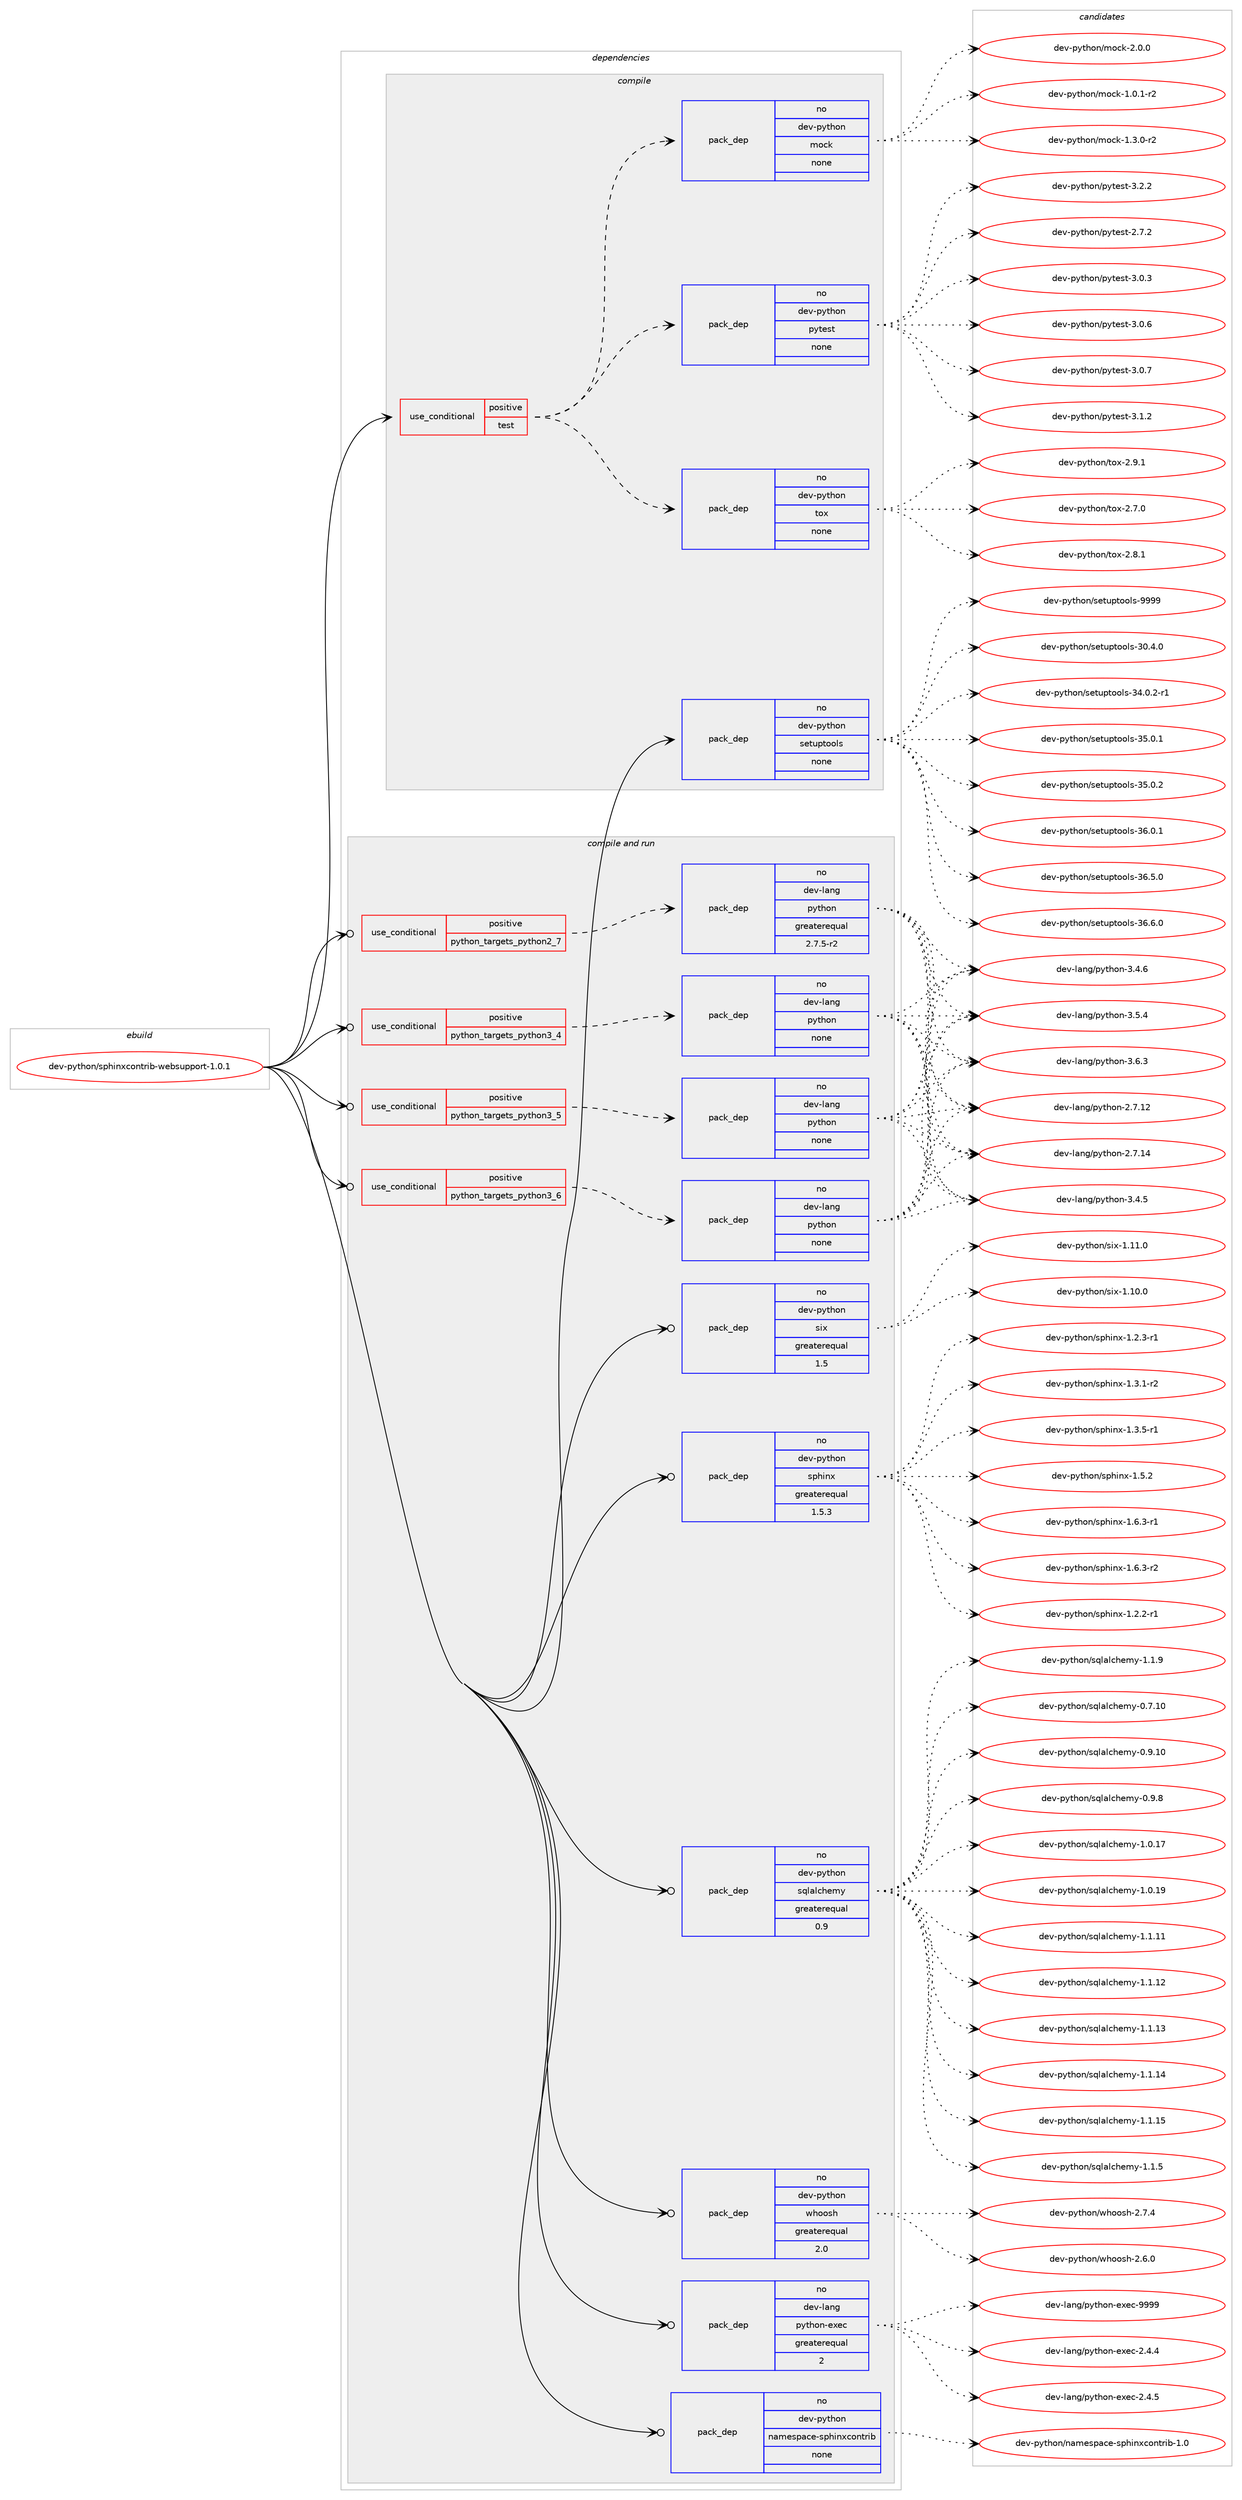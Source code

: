 digraph prolog {

# *************
# Graph options
# *************

newrank=true;
concentrate=true;
compound=true;
graph [rankdir=LR,fontname=Helvetica,fontsize=10,ranksep=1.5];#, ranksep=2.5, nodesep=0.2];
edge  [arrowhead=vee];
node  [fontname=Helvetica,fontsize=10];

# **********
# The ebuild
# **********

subgraph cluster_leftcol {
color=gray;
rank=same;
label=<<i>ebuild</i>>;
id [label="dev-python/sphinxcontrib-websupport-1.0.1", color=red, width=4, href="../dev-python/sphinxcontrib-websupport-1.0.1.svg"];
}

# ****************
# The dependencies
# ****************

subgraph cluster_midcol {
color=gray;
label=<<i>dependencies</i>>;
subgraph cluster_compile {
fillcolor="#eeeeee";
style=filled;
label=<<i>compile</i>>;
subgraph cond42117 {
dependency188647 [label=<<TABLE BORDER="0" CELLBORDER="1" CELLSPACING="0" CELLPADDING="4"><TR><TD ROWSPAN="3" CELLPADDING="10">use_conditional</TD></TR><TR><TD>positive</TD></TR><TR><TD>test</TD></TR></TABLE>>, shape=none, color=red];
subgraph pack142575 {
dependency188648 [label=<<TABLE BORDER="0" CELLBORDER="1" CELLSPACING="0" CELLPADDING="4" WIDTH="220"><TR><TD ROWSPAN="6" CELLPADDING="30">pack_dep</TD></TR><TR><TD WIDTH="110">no</TD></TR><TR><TD>dev-python</TD></TR><TR><TD>tox</TD></TR><TR><TD>none</TD></TR><TR><TD></TD></TR></TABLE>>, shape=none, color=blue];
}
dependency188647:e -> dependency188648:w [weight=20,style="dashed",arrowhead="vee"];
subgraph pack142576 {
dependency188649 [label=<<TABLE BORDER="0" CELLBORDER="1" CELLSPACING="0" CELLPADDING="4" WIDTH="220"><TR><TD ROWSPAN="6" CELLPADDING="30">pack_dep</TD></TR><TR><TD WIDTH="110">no</TD></TR><TR><TD>dev-python</TD></TR><TR><TD>pytest</TD></TR><TR><TD>none</TD></TR><TR><TD></TD></TR></TABLE>>, shape=none, color=blue];
}
dependency188647:e -> dependency188649:w [weight=20,style="dashed",arrowhead="vee"];
subgraph pack142577 {
dependency188650 [label=<<TABLE BORDER="0" CELLBORDER="1" CELLSPACING="0" CELLPADDING="4" WIDTH="220"><TR><TD ROWSPAN="6" CELLPADDING="30">pack_dep</TD></TR><TR><TD WIDTH="110">no</TD></TR><TR><TD>dev-python</TD></TR><TR><TD>mock</TD></TR><TR><TD>none</TD></TR><TR><TD></TD></TR></TABLE>>, shape=none, color=blue];
}
dependency188647:e -> dependency188650:w [weight=20,style="dashed",arrowhead="vee"];
}
id:e -> dependency188647:w [weight=20,style="solid",arrowhead="vee"];
subgraph pack142578 {
dependency188651 [label=<<TABLE BORDER="0" CELLBORDER="1" CELLSPACING="0" CELLPADDING="4" WIDTH="220"><TR><TD ROWSPAN="6" CELLPADDING="30">pack_dep</TD></TR><TR><TD WIDTH="110">no</TD></TR><TR><TD>dev-python</TD></TR><TR><TD>setuptools</TD></TR><TR><TD>none</TD></TR><TR><TD></TD></TR></TABLE>>, shape=none, color=blue];
}
id:e -> dependency188651:w [weight=20,style="solid",arrowhead="vee"];
}
subgraph cluster_compileandrun {
fillcolor="#eeeeee";
style=filled;
label=<<i>compile and run</i>>;
subgraph cond42118 {
dependency188652 [label=<<TABLE BORDER="0" CELLBORDER="1" CELLSPACING="0" CELLPADDING="4"><TR><TD ROWSPAN="3" CELLPADDING="10">use_conditional</TD></TR><TR><TD>positive</TD></TR><TR><TD>python_targets_python2_7</TD></TR></TABLE>>, shape=none, color=red];
subgraph pack142579 {
dependency188653 [label=<<TABLE BORDER="0" CELLBORDER="1" CELLSPACING="0" CELLPADDING="4" WIDTH="220"><TR><TD ROWSPAN="6" CELLPADDING="30">pack_dep</TD></TR><TR><TD WIDTH="110">no</TD></TR><TR><TD>dev-lang</TD></TR><TR><TD>python</TD></TR><TR><TD>greaterequal</TD></TR><TR><TD>2.7.5-r2</TD></TR></TABLE>>, shape=none, color=blue];
}
dependency188652:e -> dependency188653:w [weight=20,style="dashed",arrowhead="vee"];
}
id:e -> dependency188652:w [weight=20,style="solid",arrowhead="odotvee"];
subgraph cond42119 {
dependency188654 [label=<<TABLE BORDER="0" CELLBORDER="1" CELLSPACING="0" CELLPADDING="4"><TR><TD ROWSPAN="3" CELLPADDING="10">use_conditional</TD></TR><TR><TD>positive</TD></TR><TR><TD>python_targets_python3_4</TD></TR></TABLE>>, shape=none, color=red];
subgraph pack142580 {
dependency188655 [label=<<TABLE BORDER="0" CELLBORDER="1" CELLSPACING="0" CELLPADDING="4" WIDTH="220"><TR><TD ROWSPAN="6" CELLPADDING="30">pack_dep</TD></TR><TR><TD WIDTH="110">no</TD></TR><TR><TD>dev-lang</TD></TR><TR><TD>python</TD></TR><TR><TD>none</TD></TR><TR><TD></TD></TR></TABLE>>, shape=none, color=blue];
}
dependency188654:e -> dependency188655:w [weight=20,style="dashed",arrowhead="vee"];
}
id:e -> dependency188654:w [weight=20,style="solid",arrowhead="odotvee"];
subgraph cond42120 {
dependency188656 [label=<<TABLE BORDER="0" CELLBORDER="1" CELLSPACING="0" CELLPADDING="4"><TR><TD ROWSPAN="3" CELLPADDING="10">use_conditional</TD></TR><TR><TD>positive</TD></TR><TR><TD>python_targets_python3_5</TD></TR></TABLE>>, shape=none, color=red];
subgraph pack142581 {
dependency188657 [label=<<TABLE BORDER="0" CELLBORDER="1" CELLSPACING="0" CELLPADDING="4" WIDTH="220"><TR><TD ROWSPAN="6" CELLPADDING="30">pack_dep</TD></TR><TR><TD WIDTH="110">no</TD></TR><TR><TD>dev-lang</TD></TR><TR><TD>python</TD></TR><TR><TD>none</TD></TR><TR><TD></TD></TR></TABLE>>, shape=none, color=blue];
}
dependency188656:e -> dependency188657:w [weight=20,style="dashed",arrowhead="vee"];
}
id:e -> dependency188656:w [weight=20,style="solid",arrowhead="odotvee"];
subgraph cond42121 {
dependency188658 [label=<<TABLE BORDER="0" CELLBORDER="1" CELLSPACING="0" CELLPADDING="4"><TR><TD ROWSPAN="3" CELLPADDING="10">use_conditional</TD></TR><TR><TD>positive</TD></TR><TR><TD>python_targets_python3_6</TD></TR></TABLE>>, shape=none, color=red];
subgraph pack142582 {
dependency188659 [label=<<TABLE BORDER="0" CELLBORDER="1" CELLSPACING="0" CELLPADDING="4" WIDTH="220"><TR><TD ROWSPAN="6" CELLPADDING="30">pack_dep</TD></TR><TR><TD WIDTH="110">no</TD></TR><TR><TD>dev-lang</TD></TR><TR><TD>python</TD></TR><TR><TD>none</TD></TR><TR><TD></TD></TR></TABLE>>, shape=none, color=blue];
}
dependency188658:e -> dependency188659:w [weight=20,style="dashed",arrowhead="vee"];
}
id:e -> dependency188658:w [weight=20,style="solid",arrowhead="odotvee"];
subgraph pack142583 {
dependency188660 [label=<<TABLE BORDER="0" CELLBORDER="1" CELLSPACING="0" CELLPADDING="4" WIDTH="220"><TR><TD ROWSPAN="6" CELLPADDING="30">pack_dep</TD></TR><TR><TD WIDTH="110">no</TD></TR><TR><TD>dev-lang</TD></TR><TR><TD>python-exec</TD></TR><TR><TD>greaterequal</TD></TR><TR><TD>2</TD></TR></TABLE>>, shape=none, color=blue];
}
id:e -> dependency188660:w [weight=20,style="solid",arrowhead="odotvee"];
subgraph pack142584 {
dependency188661 [label=<<TABLE BORDER="0" CELLBORDER="1" CELLSPACING="0" CELLPADDING="4" WIDTH="220"><TR><TD ROWSPAN="6" CELLPADDING="30">pack_dep</TD></TR><TR><TD WIDTH="110">no</TD></TR><TR><TD>dev-python</TD></TR><TR><TD>namespace-sphinxcontrib</TD></TR><TR><TD>none</TD></TR><TR><TD></TD></TR></TABLE>>, shape=none, color=blue];
}
id:e -> dependency188661:w [weight=20,style="solid",arrowhead="odotvee"];
subgraph pack142585 {
dependency188662 [label=<<TABLE BORDER="0" CELLBORDER="1" CELLSPACING="0" CELLPADDING="4" WIDTH="220"><TR><TD ROWSPAN="6" CELLPADDING="30">pack_dep</TD></TR><TR><TD WIDTH="110">no</TD></TR><TR><TD>dev-python</TD></TR><TR><TD>six</TD></TR><TR><TD>greaterequal</TD></TR><TR><TD>1.5</TD></TR></TABLE>>, shape=none, color=blue];
}
id:e -> dependency188662:w [weight=20,style="solid",arrowhead="odotvee"];
subgraph pack142586 {
dependency188663 [label=<<TABLE BORDER="0" CELLBORDER="1" CELLSPACING="0" CELLPADDING="4" WIDTH="220"><TR><TD ROWSPAN="6" CELLPADDING="30">pack_dep</TD></TR><TR><TD WIDTH="110">no</TD></TR><TR><TD>dev-python</TD></TR><TR><TD>sphinx</TD></TR><TR><TD>greaterequal</TD></TR><TR><TD>1.5.3</TD></TR></TABLE>>, shape=none, color=blue];
}
id:e -> dependency188663:w [weight=20,style="solid",arrowhead="odotvee"];
subgraph pack142587 {
dependency188664 [label=<<TABLE BORDER="0" CELLBORDER="1" CELLSPACING="0" CELLPADDING="4" WIDTH="220"><TR><TD ROWSPAN="6" CELLPADDING="30">pack_dep</TD></TR><TR><TD WIDTH="110">no</TD></TR><TR><TD>dev-python</TD></TR><TR><TD>sqlalchemy</TD></TR><TR><TD>greaterequal</TD></TR><TR><TD>0.9</TD></TR></TABLE>>, shape=none, color=blue];
}
id:e -> dependency188664:w [weight=20,style="solid",arrowhead="odotvee"];
subgraph pack142588 {
dependency188665 [label=<<TABLE BORDER="0" CELLBORDER="1" CELLSPACING="0" CELLPADDING="4" WIDTH="220"><TR><TD ROWSPAN="6" CELLPADDING="30">pack_dep</TD></TR><TR><TD WIDTH="110">no</TD></TR><TR><TD>dev-python</TD></TR><TR><TD>whoosh</TD></TR><TR><TD>greaterequal</TD></TR><TR><TD>2.0</TD></TR></TABLE>>, shape=none, color=blue];
}
id:e -> dependency188665:w [weight=20,style="solid",arrowhead="odotvee"];
}
subgraph cluster_run {
fillcolor="#eeeeee";
style=filled;
label=<<i>run</i>>;
}
}

# **************
# The candidates
# **************

subgraph cluster_choices {
rank=same;
color=gray;
label=<<i>candidates</i>>;

subgraph choice142575 {
color=black;
nodesep=1;
choice1001011184511212111610411111047116111120455046554648 [label="dev-python/tox-2.7.0", color=red, width=4,href="../dev-python/tox-2.7.0.svg"];
choice1001011184511212111610411111047116111120455046564649 [label="dev-python/tox-2.8.1", color=red, width=4,href="../dev-python/tox-2.8.1.svg"];
choice1001011184511212111610411111047116111120455046574649 [label="dev-python/tox-2.9.1", color=red, width=4,href="../dev-python/tox-2.9.1.svg"];
dependency188648:e -> choice1001011184511212111610411111047116111120455046554648:w [style=dotted,weight="100"];
dependency188648:e -> choice1001011184511212111610411111047116111120455046564649:w [style=dotted,weight="100"];
dependency188648:e -> choice1001011184511212111610411111047116111120455046574649:w [style=dotted,weight="100"];
}
subgraph choice142576 {
color=black;
nodesep=1;
choice1001011184511212111610411111047112121116101115116455046554650 [label="dev-python/pytest-2.7.2", color=red, width=4,href="../dev-python/pytest-2.7.2.svg"];
choice1001011184511212111610411111047112121116101115116455146484651 [label="dev-python/pytest-3.0.3", color=red, width=4,href="../dev-python/pytest-3.0.3.svg"];
choice1001011184511212111610411111047112121116101115116455146484654 [label="dev-python/pytest-3.0.6", color=red, width=4,href="../dev-python/pytest-3.0.6.svg"];
choice1001011184511212111610411111047112121116101115116455146484655 [label="dev-python/pytest-3.0.7", color=red, width=4,href="../dev-python/pytest-3.0.7.svg"];
choice1001011184511212111610411111047112121116101115116455146494650 [label="dev-python/pytest-3.1.2", color=red, width=4,href="../dev-python/pytest-3.1.2.svg"];
choice1001011184511212111610411111047112121116101115116455146504650 [label="dev-python/pytest-3.2.2", color=red, width=4,href="../dev-python/pytest-3.2.2.svg"];
dependency188649:e -> choice1001011184511212111610411111047112121116101115116455046554650:w [style=dotted,weight="100"];
dependency188649:e -> choice1001011184511212111610411111047112121116101115116455146484651:w [style=dotted,weight="100"];
dependency188649:e -> choice1001011184511212111610411111047112121116101115116455146484654:w [style=dotted,weight="100"];
dependency188649:e -> choice1001011184511212111610411111047112121116101115116455146484655:w [style=dotted,weight="100"];
dependency188649:e -> choice1001011184511212111610411111047112121116101115116455146494650:w [style=dotted,weight="100"];
dependency188649:e -> choice1001011184511212111610411111047112121116101115116455146504650:w [style=dotted,weight="100"];
}
subgraph choice142577 {
color=black;
nodesep=1;
choice1001011184511212111610411111047109111991074549464846494511450 [label="dev-python/mock-1.0.1-r2", color=red, width=4,href="../dev-python/mock-1.0.1-r2.svg"];
choice1001011184511212111610411111047109111991074549465146484511450 [label="dev-python/mock-1.3.0-r2", color=red, width=4,href="../dev-python/mock-1.3.0-r2.svg"];
choice100101118451121211161041111104710911199107455046484648 [label="dev-python/mock-2.0.0", color=red, width=4,href="../dev-python/mock-2.0.0.svg"];
dependency188650:e -> choice1001011184511212111610411111047109111991074549464846494511450:w [style=dotted,weight="100"];
dependency188650:e -> choice1001011184511212111610411111047109111991074549465146484511450:w [style=dotted,weight="100"];
dependency188650:e -> choice100101118451121211161041111104710911199107455046484648:w [style=dotted,weight="100"];
}
subgraph choice142578 {
color=black;
nodesep=1;
choice100101118451121211161041111104711510111611711211611111110811545514846524648 [label="dev-python/setuptools-30.4.0", color=red, width=4,href="../dev-python/setuptools-30.4.0.svg"];
choice1001011184511212111610411111047115101116117112116111111108115455152464846504511449 [label="dev-python/setuptools-34.0.2-r1", color=red, width=4,href="../dev-python/setuptools-34.0.2-r1.svg"];
choice100101118451121211161041111104711510111611711211611111110811545515346484649 [label="dev-python/setuptools-35.0.1", color=red, width=4,href="../dev-python/setuptools-35.0.1.svg"];
choice100101118451121211161041111104711510111611711211611111110811545515346484650 [label="dev-python/setuptools-35.0.2", color=red, width=4,href="../dev-python/setuptools-35.0.2.svg"];
choice100101118451121211161041111104711510111611711211611111110811545515446484649 [label="dev-python/setuptools-36.0.1", color=red, width=4,href="../dev-python/setuptools-36.0.1.svg"];
choice100101118451121211161041111104711510111611711211611111110811545515446534648 [label="dev-python/setuptools-36.5.0", color=red, width=4,href="../dev-python/setuptools-36.5.0.svg"];
choice100101118451121211161041111104711510111611711211611111110811545515446544648 [label="dev-python/setuptools-36.6.0", color=red, width=4,href="../dev-python/setuptools-36.6.0.svg"];
choice10010111845112121116104111110471151011161171121161111111081154557575757 [label="dev-python/setuptools-9999", color=red, width=4,href="../dev-python/setuptools-9999.svg"];
dependency188651:e -> choice100101118451121211161041111104711510111611711211611111110811545514846524648:w [style=dotted,weight="100"];
dependency188651:e -> choice1001011184511212111610411111047115101116117112116111111108115455152464846504511449:w [style=dotted,weight="100"];
dependency188651:e -> choice100101118451121211161041111104711510111611711211611111110811545515346484649:w [style=dotted,weight="100"];
dependency188651:e -> choice100101118451121211161041111104711510111611711211611111110811545515346484650:w [style=dotted,weight="100"];
dependency188651:e -> choice100101118451121211161041111104711510111611711211611111110811545515446484649:w [style=dotted,weight="100"];
dependency188651:e -> choice100101118451121211161041111104711510111611711211611111110811545515446534648:w [style=dotted,weight="100"];
dependency188651:e -> choice100101118451121211161041111104711510111611711211611111110811545515446544648:w [style=dotted,weight="100"];
dependency188651:e -> choice10010111845112121116104111110471151011161171121161111111081154557575757:w [style=dotted,weight="100"];
}
subgraph choice142579 {
color=black;
nodesep=1;
choice10010111845108971101034711212111610411111045504655464950 [label="dev-lang/python-2.7.12", color=red, width=4,href="../dev-lang/python-2.7.12.svg"];
choice10010111845108971101034711212111610411111045504655464952 [label="dev-lang/python-2.7.14", color=red, width=4,href="../dev-lang/python-2.7.14.svg"];
choice100101118451089711010347112121116104111110455146524653 [label="dev-lang/python-3.4.5", color=red, width=4,href="../dev-lang/python-3.4.5.svg"];
choice100101118451089711010347112121116104111110455146524654 [label="dev-lang/python-3.4.6", color=red, width=4,href="../dev-lang/python-3.4.6.svg"];
choice100101118451089711010347112121116104111110455146534652 [label="dev-lang/python-3.5.4", color=red, width=4,href="../dev-lang/python-3.5.4.svg"];
choice100101118451089711010347112121116104111110455146544651 [label="dev-lang/python-3.6.3", color=red, width=4,href="../dev-lang/python-3.6.3.svg"];
dependency188653:e -> choice10010111845108971101034711212111610411111045504655464950:w [style=dotted,weight="100"];
dependency188653:e -> choice10010111845108971101034711212111610411111045504655464952:w [style=dotted,weight="100"];
dependency188653:e -> choice100101118451089711010347112121116104111110455146524653:w [style=dotted,weight="100"];
dependency188653:e -> choice100101118451089711010347112121116104111110455146524654:w [style=dotted,weight="100"];
dependency188653:e -> choice100101118451089711010347112121116104111110455146534652:w [style=dotted,weight="100"];
dependency188653:e -> choice100101118451089711010347112121116104111110455146544651:w [style=dotted,weight="100"];
}
subgraph choice142580 {
color=black;
nodesep=1;
choice10010111845108971101034711212111610411111045504655464950 [label="dev-lang/python-2.7.12", color=red, width=4,href="../dev-lang/python-2.7.12.svg"];
choice10010111845108971101034711212111610411111045504655464952 [label="dev-lang/python-2.7.14", color=red, width=4,href="../dev-lang/python-2.7.14.svg"];
choice100101118451089711010347112121116104111110455146524653 [label="dev-lang/python-3.4.5", color=red, width=4,href="../dev-lang/python-3.4.5.svg"];
choice100101118451089711010347112121116104111110455146524654 [label="dev-lang/python-3.4.6", color=red, width=4,href="../dev-lang/python-3.4.6.svg"];
choice100101118451089711010347112121116104111110455146534652 [label="dev-lang/python-3.5.4", color=red, width=4,href="../dev-lang/python-3.5.4.svg"];
choice100101118451089711010347112121116104111110455146544651 [label="dev-lang/python-3.6.3", color=red, width=4,href="../dev-lang/python-3.6.3.svg"];
dependency188655:e -> choice10010111845108971101034711212111610411111045504655464950:w [style=dotted,weight="100"];
dependency188655:e -> choice10010111845108971101034711212111610411111045504655464952:w [style=dotted,weight="100"];
dependency188655:e -> choice100101118451089711010347112121116104111110455146524653:w [style=dotted,weight="100"];
dependency188655:e -> choice100101118451089711010347112121116104111110455146524654:w [style=dotted,weight="100"];
dependency188655:e -> choice100101118451089711010347112121116104111110455146534652:w [style=dotted,weight="100"];
dependency188655:e -> choice100101118451089711010347112121116104111110455146544651:w [style=dotted,weight="100"];
}
subgraph choice142581 {
color=black;
nodesep=1;
choice10010111845108971101034711212111610411111045504655464950 [label="dev-lang/python-2.7.12", color=red, width=4,href="../dev-lang/python-2.7.12.svg"];
choice10010111845108971101034711212111610411111045504655464952 [label="dev-lang/python-2.7.14", color=red, width=4,href="../dev-lang/python-2.7.14.svg"];
choice100101118451089711010347112121116104111110455146524653 [label="dev-lang/python-3.4.5", color=red, width=4,href="../dev-lang/python-3.4.5.svg"];
choice100101118451089711010347112121116104111110455146524654 [label="dev-lang/python-3.4.6", color=red, width=4,href="../dev-lang/python-3.4.6.svg"];
choice100101118451089711010347112121116104111110455146534652 [label="dev-lang/python-3.5.4", color=red, width=4,href="../dev-lang/python-3.5.4.svg"];
choice100101118451089711010347112121116104111110455146544651 [label="dev-lang/python-3.6.3", color=red, width=4,href="../dev-lang/python-3.6.3.svg"];
dependency188657:e -> choice10010111845108971101034711212111610411111045504655464950:w [style=dotted,weight="100"];
dependency188657:e -> choice10010111845108971101034711212111610411111045504655464952:w [style=dotted,weight="100"];
dependency188657:e -> choice100101118451089711010347112121116104111110455146524653:w [style=dotted,weight="100"];
dependency188657:e -> choice100101118451089711010347112121116104111110455146524654:w [style=dotted,weight="100"];
dependency188657:e -> choice100101118451089711010347112121116104111110455146534652:w [style=dotted,weight="100"];
dependency188657:e -> choice100101118451089711010347112121116104111110455146544651:w [style=dotted,weight="100"];
}
subgraph choice142582 {
color=black;
nodesep=1;
choice10010111845108971101034711212111610411111045504655464950 [label="dev-lang/python-2.7.12", color=red, width=4,href="../dev-lang/python-2.7.12.svg"];
choice10010111845108971101034711212111610411111045504655464952 [label="dev-lang/python-2.7.14", color=red, width=4,href="../dev-lang/python-2.7.14.svg"];
choice100101118451089711010347112121116104111110455146524653 [label="dev-lang/python-3.4.5", color=red, width=4,href="../dev-lang/python-3.4.5.svg"];
choice100101118451089711010347112121116104111110455146524654 [label="dev-lang/python-3.4.6", color=red, width=4,href="../dev-lang/python-3.4.6.svg"];
choice100101118451089711010347112121116104111110455146534652 [label="dev-lang/python-3.5.4", color=red, width=4,href="../dev-lang/python-3.5.4.svg"];
choice100101118451089711010347112121116104111110455146544651 [label="dev-lang/python-3.6.3", color=red, width=4,href="../dev-lang/python-3.6.3.svg"];
dependency188659:e -> choice10010111845108971101034711212111610411111045504655464950:w [style=dotted,weight="100"];
dependency188659:e -> choice10010111845108971101034711212111610411111045504655464952:w [style=dotted,weight="100"];
dependency188659:e -> choice100101118451089711010347112121116104111110455146524653:w [style=dotted,weight="100"];
dependency188659:e -> choice100101118451089711010347112121116104111110455146524654:w [style=dotted,weight="100"];
dependency188659:e -> choice100101118451089711010347112121116104111110455146534652:w [style=dotted,weight="100"];
dependency188659:e -> choice100101118451089711010347112121116104111110455146544651:w [style=dotted,weight="100"];
}
subgraph choice142583 {
color=black;
nodesep=1;
choice1001011184510897110103471121211161041111104510112010199455046524652 [label="dev-lang/python-exec-2.4.4", color=red, width=4,href="../dev-lang/python-exec-2.4.4.svg"];
choice1001011184510897110103471121211161041111104510112010199455046524653 [label="dev-lang/python-exec-2.4.5", color=red, width=4,href="../dev-lang/python-exec-2.4.5.svg"];
choice10010111845108971101034711212111610411111045101120101994557575757 [label="dev-lang/python-exec-9999", color=red, width=4,href="../dev-lang/python-exec-9999.svg"];
dependency188660:e -> choice1001011184510897110103471121211161041111104510112010199455046524652:w [style=dotted,weight="100"];
dependency188660:e -> choice1001011184510897110103471121211161041111104510112010199455046524653:w [style=dotted,weight="100"];
dependency188660:e -> choice10010111845108971101034711212111610411111045101120101994557575757:w [style=dotted,weight="100"];
}
subgraph choice142584 {
color=black;
nodesep=1;
choice100101118451121211161041111104711097109101115112979910145115112104105110120991111101161141059845494648 [label="dev-python/namespace-sphinxcontrib-1.0", color=red, width=4,href="../dev-python/namespace-sphinxcontrib-1.0.svg"];
dependency188661:e -> choice100101118451121211161041111104711097109101115112979910145115112104105110120991111101161141059845494648:w [style=dotted,weight="100"];
}
subgraph choice142585 {
color=black;
nodesep=1;
choice100101118451121211161041111104711510512045494649484648 [label="dev-python/six-1.10.0", color=red, width=4,href="../dev-python/six-1.10.0.svg"];
choice100101118451121211161041111104711510512045494649494648 [label="dev-python/six-1.11.0", color=red, width=4,href="../dev-python/six-1.11.0.svg"];
dependency188662:e -> choice100101118451121211161041111104711510512045494649484648:w [style=dotted,weight="100"];
dependency188662:e -> choice100101118451121211161041111104711510512045494649494648:w [style=dotted,weight="100"];
}
subgraph choice142586 {
color=black;
nodesep=1;
choice10010111845112121116104111110471151121041051101204549465046504511449 [label="dev-python/sphinx-1.2.2-r1", color=red, width=4,href="../dev-python/sphinx-1.2.2-r1.svg"];
choice10010111845112121116104111110471151121041051101204549465046514511449 [label="dev-python/sphinx-1.2.3-r1", color=red, width=4,href="../dev-python/sphinx-1.2.3-r1.svg"];
choice10010111845112121116104111110471151121041051101204549465146494511450 [label="dev-python/sphinx-1.3.1-r2", color=red, width=4,href="../dev-python/sphinx-1.3.1-r2.svg"];
choice10010111845112121116104111110471151121041051101204549465146534511449 [label="dev-python/sphinx-1.3.5-r1", color=red, width=4,href="../dev-python/sphinx-1.3.5-r1.svg"];
choice1001011184511212111610411111047115112104105110120454946534650 [label="dev-python/sphinx-1.5.2", color=red, width=4,href="../dev-python/sphinx-1.5.2.svg"];
choice10010111845112121116104111110471151121041051101204549465446514511449 [label="dev-python/sphinx-1.6.3-r1", color=red, width=4,href="../dev-python/sphinx-1.6.3-r1.svg"];
choice10010111845112121116104111110471151121041051101204549465446514511450 [label="dev-python/sphinx-1.6.3-r2", color=red, width=4,href="../dev-python/sphinx-1.6.3-r2.svg"];
dependency188663:e -> choice10010111845112121116104111110471151121041051101204549465046504511449:w [style=dotted,weight="100"];
dependency188663:e -> choice10010111845112121116104111110471151121041051101204549465046514511449:w [style=dotted,weight="100"];
dependency188663:e -> choice10010111845112121116104111110471151121041051101204549465146494511450:w [style=dotted,weight="100"];
dependency188663:e -> choice10010111845112121116104111110471151121041051101204549465146534511449:w [style=dotted,weight="100"];
dependency188663:e -> choice1001011184511212111610411111047115112104105110120454946534650:w [style=dotted,weight="100"];
dependency188663:e -> choice10010111845112121116104111110471151121041051101204549465446514511449:w [style=dotted,weight="100"];
dependency188663:e -> choice10010111845112121116104111110471151121041051101204549465446514511450:w [style=dotted,weight="100"];
}
subgraph choice142587 {
color=black;
nodesep=1;
choice1001011184511212111610411111047115113108971089910410110912145484655464948 [label="dev-python/sqlalchemy-0.7.10", color=red, width=4,href="../dev-python/sqlalchemy-0.7.10.svg"];
choice1001011184511212111610411111047115113108971089910410110912145484657464948 [label="dev-python/sqlalchemy-0.9.10", color=red, width=4,href="../dev-python/sqlalchemy-0.9.10.svg"];
choice10010111845112121116104111110471151131089710899104101109121454846574656 [label="dev-python/sqlalchemy-0.9.8", color=red, width=4,href="../dev-python/sqlalchemy-0.9.8.svg"];
choice1001011184511212111610411111047115113108971089910410110912145494648464955 [label="dev-python/sqlalchemy-1.0.17", color=red, width=4,href="../dev-python/sqlalchemy-1.0.17.svg"];
choice1001011184511212111610411111047115113108971089910410110912145494648464957 [label="dev-python/sqlalchemy-1.0.19", color=red, width=4,href="../dev-python/sqlalchemy-1.0.19.svg"];
choice1001011184511212111610411111047115113108971089910410110912145494649464949 [label="dev-python/sqlalchemy-1.1.11", color=red, width=4,href="../dev-python/sqlalchemy-1.1.11.svg"];
choice1001011184511212111610411111047115113108971089910410110912145494649464950 [label="dev-python/sqlalchemy-1.1.12", color=red, width=4,href="../dev-python/sqlalchemy-1.1.12.svg"];
choice1001011184511212111610411111047115113108971089910410110912145494649464951 [label="dev-python/sqlalchemy-1.1.13", color=red, width=4,href="../dev-python/sqlalchemy-1.1.13.svg"];
choice1001011184511212111610411111047115113108971089910410110912145494649464952 [label="dev-python/sqlalchemy-1.1.14", color=red, width=4,href="../dev-python/sqlalchemy-1.1.14.svg"];
choice1001011184511212111610411111047115113108971089910410110912145494649464953 [label="dev-python/sqlalchemy-1.1.15", color=red, width=4,href="../dev-python/sqlalchemy-1.1.15.svg"];
choice10010111845112121116104111110471151131089710899104101109121454946494653 [label="dev-python/sqlalchemy-1.1.5", color=red, width=4,href="../dev-python/sqlalchemy-1.1.5.svg"];
choice10010111845112121116104111110471151131089710899104101109121454946494657 [label="dev-python/sqlalchemy-1.1.9", color=red, width=4,href="../dev-python/sqlalchemy-1.1.9.svg"];
dependency188664:e -> choice1001011184511212111610411111047115113108971089910410110912145484655464948:w [style=dotted,weight="100"];
dependency188664:e -> choice1001011184511212111610411111047115113108971089910410110912145484657464948:w [style=dotted,weight="100"];
dependency188664:e -> choice10010111845112121116104111110471151131089710899104101109121454846574656:w [style=dotted,weight="100"];
dependency188664:e -> choice1001011184511212111610411111047115113108971089910410110912145494648464955:w [style=dotted,weight="100"];
dependency188664:e -> choice1001011184511212111610411111047115113108971089910410110912145494648464957:w [style=dotted,weight="100"];
dependency188664:e -> choice1001011184511212111610411111047115113108971089910410110912145494649464949:w [style=dotted,weight="100"];
dependency188664:e -> choice1001011184511212111610411111047115113108971089910410110912145494649464950:w [style=dotted,weight="100"];
dependency188664:e -> choice1001011184511212111610411111047115113108971089910410110912145494649464951:w [style=dotted,weight="100"];
dependency188664:e -> choice1001011184511212111610411111047115113108971089910410110912145494649464952:w [style=dotted,weight="100"];
dependency188664:e -> choice1001011184511212111610411111047115113108971089910410110912145494649464953:w [style=dotted,weight="100"];
dependency188664:e -> choice10010111845112121116104111110471151131089710899104101109121454946494653:w [style=dotted,weight="100"];
dependency188664:e -> choice10010111845112121116104111110471151131089710899104101109121454946494657:w [style=dotted,weight="100"];
}
subgraph choice142588 {
color=black;
nodesep=1;
choice1001011184511212111610411111047119104111111115104455046544648 [label="dev-python/whoosh-2.6.0", color=red, width=4,href="../dev-python/whoosh-2.6.0.svg"];
choice1001011184511212111610411111047119104111111115104455046554652 [label="dev-python/whoosh-2.7.4", color=red, width=4,href="../dev-python/whoosh-2.7.4.svg"];
dependency188665:e -> choice1001011184511212111610411111047119104111111115104455046544648:w [style=dotted,weight="100"];
dependency188665:e -> choice1001011184511212111610411111047119104111111115104455046554652:w [style=dotted,weight="100"];
}
}

}
